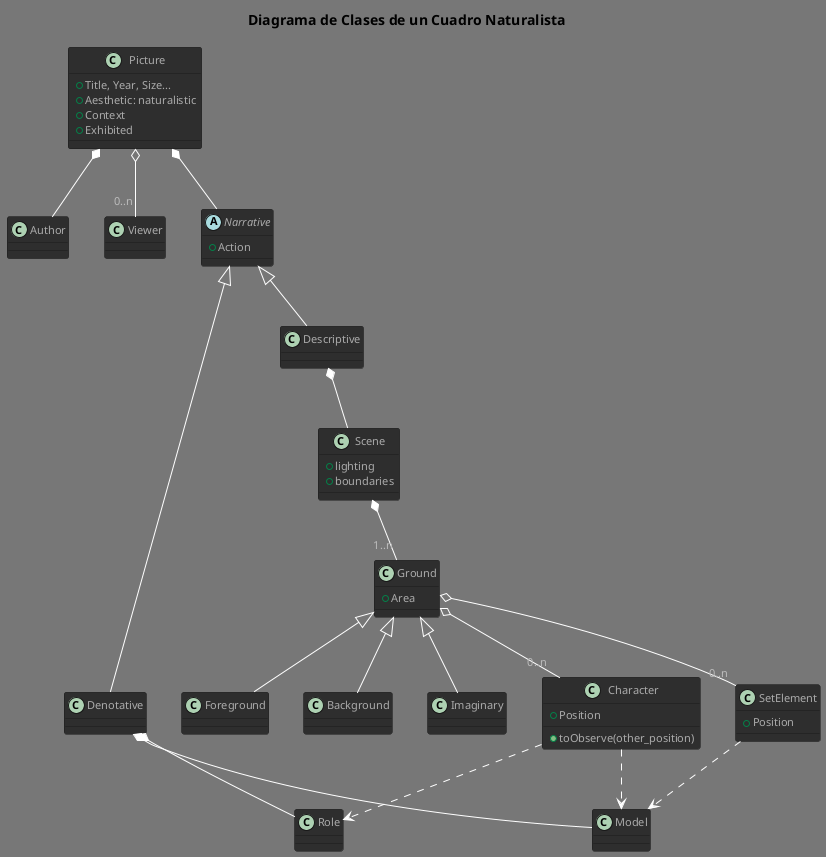 @startuml MeninasDomain
!theme reddress-darkred
title Diagrama de Clases de un Cuadro Naturalista

class Picture {
    + Title, Year, Size...
    + Aesthetic: naturalistic
    + Context
    + Exhibited
}
Picture *-- Author
Picture o--"0..n" Viewer
Picture *-- Narrative

abstract class Narrative {
    + Action
}
Narrative <|-- Denotative
Narrative <|-- Descriptive

class Denotative {
}

Denotative *-- Role
Denotative *-- Model

class Descriptive {
}
Descriptive *-- Scene

class Scene {
    + lighting
    + boundaries
}
Scene *--"1..n" Ground

class Ground {
    + Area
}
Ground <|-- Foreground
Ground <|-- Background
Ground <|-- Imaginary

Ground o--"0..n" Character
Ground o--"0..n" SetElement


class SetElement {
   + Position
}

class Character {
    + Position
    + toObserve(other_position)
}
Character ..> Model
Character ..> Role
SetElement ..> Model

class Viewer {
}

@end